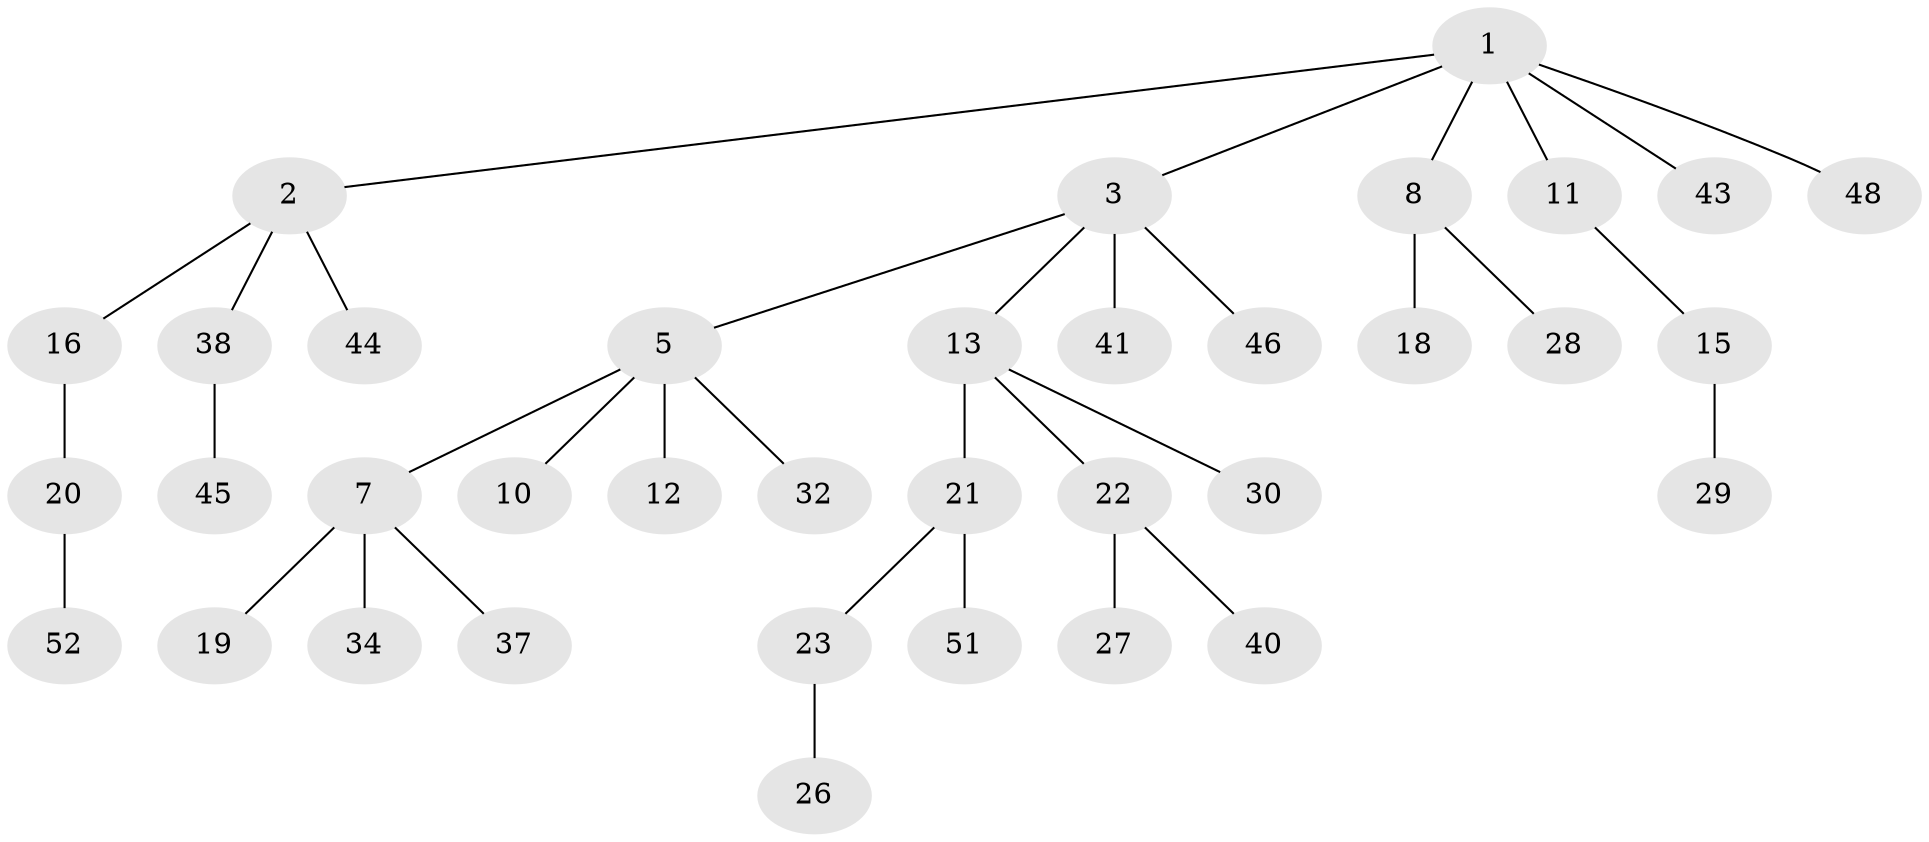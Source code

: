 // Generated by graph-tools (version 1.1) at 2025/24/03/03/25 07:24:08]
// undirected, 36 vertices, 35 edges
graph export_dot {
graph [start="1"]
  node [color=gray90,style=filled];
  1 [super="+14"];
  2 [super="+4"];
  3;
  5 [super="+6"];
  7 [super="+9"];
  8 [super="+24"];
  10;
  11 [super="+50"];
  12 [super="+39"];
  13 [super="+17"];
  15 [super="+36"];
  16 [super="+31"];
  18;
  19;
  20 [super="+35"];
  21 [super="+33"];
  22 [super="+25"];
  23 [super="+49"];
  26;
  27 [super="+42"];
  28;
  29;
  30;
  32;
  34 [super="+47"];
  37;
  38;
  40;
  41;
  43;
  44;
  45;
  46;
  48;
  51;
  52;
  1 -- 2;
  1 -- 3;
  1 -- 8;
  1 -- 11;
  1 -- 48;
  1 -- 43;
  2 -- 16;
  2 -- 38;
  2 -- 44;
  3 -- 5;
  3 -- 13;
  3 -- 41;
  3 -- 46;
  5 -- 7;
  5 -- 10;
  5 -- 32;
  5 -- 12;
  7 -- 19;
  7 -- 37;
  7 -- 34;
  8 -- 18;
  8 -- 28;
  11 -- 15;
  13 -- 21;
  13 -- 22;
  13 -- 30;
  15 -- 29;
  16 -- 20;
  20 -- 52;
  21 -- 23;
  21 -- 51;
  22 -- 27;
  22 -- 40;
  23 -- 26;
  38 -- 45;
}

